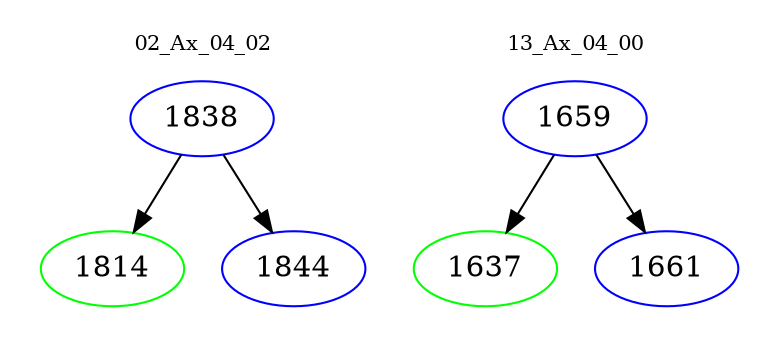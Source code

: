 digraph{
subgraph cluster_0 {
color = white
label = "02_Ax_04_02";
fontsize=10;
T0_1838 [label="1838", color="blue"]
T0_1838 -> T0_1814 [color="black"]
T0_1814 [label="1814", color="green"]
T0_1838 -> T0_1844 [color="black"]
T0_1844 [label="1844", color="blue"]
}
subgraph cluster_1 {
color = white
label = "13_Ax_04_00";
fontsize=10;
T1_1659 [label="1659", color="blue"]
T1_1659 -> T1_1637 [color="black"]
T1_1637 [label="1637", color="green"]
T1_1659 -> T1_1661 [color="black"]
T1_1661 [label="1661", color="blue"]
}
}
